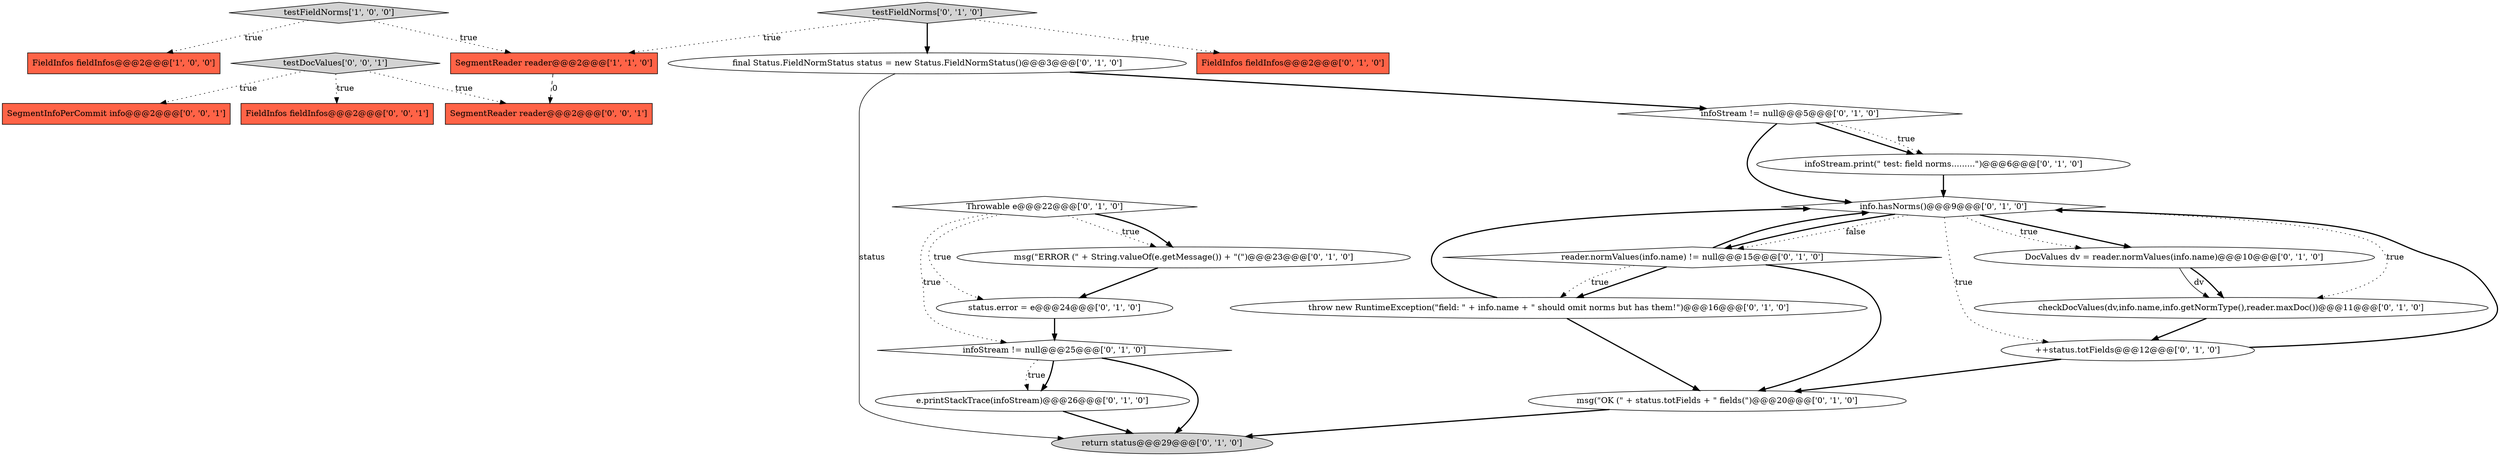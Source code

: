 digraph {
21 [style = filled, label = "SegmentInfoPerCommit info@@@2@@@['0', '0', '1']", fillcolor = tomato, shape = box image = "AAA0AAABBB3BBB"];
8 [style = filled, label = "FieldInfos fieldInfos@@@2@@@['0', '1', '0']", fillcolor = tomato, shape = box image = "AAA0AAABBB2BBB"];
2 [style = filled, label = "testFieldNorms['1', '0', '0']", fillcolor = lightgray, shape = diamond image = "AAA0AAABBB1BBB"];
18 [style = filled, label = "Throwable e@@@22@@@['0', '1', '0']", fillcolor = white, shape = diamond image = "AAA0AAABBB2BBB"];
15 [style = filled, label = "reader.normValues(info.name) != null@@@15@@@['0', '1', '0']", fillcolor = white, shape = diamond image = "AAA0AAABBB2BBB"];
4 [style = filled, label = "info.hasNorms()@@@9@@@['0', '1', '0']", fillcolor = white, shape = diamond image = "AAA0AAABBB2BBB"];
11 [style = filled, label = "final Status.FieldNormStatus status = new Status.FieldNormStatus()@@@3@@@['0', '1', '0']", fillcolor = white, shape = ellipse image = "AAA0AAABBB2BBB"];
3 [style = filled, label = "status.error = e@@@24@@@['0', '1', '0']", fillcolor = white, shape = ellipse image = "AAA0AAABBB2BBB"];
9 [style = filled, label = "checkDocValues(dv,info.name,info.getNormType(),reader.maxDoc())@@@11@@@['0', '1', '0']", fillcolor = white, shape = ellipse image = "AAA0AAABBB2BBB"];
14 [style = filled, label = "infoStream != null@@@25@@@['0', '1', '0']", fillcolor = white, shape = diamond image = "AAA0AAABBB2BBB"];
5 [style = filled, label = "msg(\"OK (\" + status.totFields + \" fields(\")@@@20@@@['0', '1', '0']", fillcolor = white, shape = ellipse image = "AAA0AAABBB2BBB"];
24 [style = filled, label = "SegmentReader reader@@@2@@@['0', '0', '1']", fillcolor = tomato, shape = box image = "AAA0AAABBB3BBB"];
1 [style = filled, label = "SegmentReader reader@@@2@@@['1', '1', '0']", fillcolor = tomato, shape = box image = "AAA0AAABBB1BBB"];
16 [style = filled, label = "infoStream != null@@@5@@@['0', '1', '0']", fillcolor = white, shape = diamond image = "AAA0AAABBB2BBB"];
20 [style = filled, label = "return status@@@29@@@['0', '1', '0']", fillcolor = lightgray, shape = ellipse image = "AAA0AAABBB2BBB"];
0 [style = filled, label = "FieldInfos fieldInfos@@@2@@@['1', '0', '0']", fillcolor = tomato, shape = box image = "AAA0AAABBB1BBB"];
6 [style = filled, label = "throw new RuntimeException(\"field: \" + info.name + \" should omit norms but has them!\")@@@16@@@['0', '1', '0']", fillcolor = white, shape = ellipse image = "AAA0AAABBB2BBB"];
17 [style = filled, label = "++status.totFields@@@12@@@['0', '1', '0']", fillcolor = white, shape = ellipse image = "AAA0AAABBB2BBB"];
10 [style = filled, label = "testFieldNorms['0', '1', '0']", fillcolor = lightgray, shape = diamond image = "AAA0AAABBB2BBB"];
13 [style = filled, label = "DocValues dv = reader.normValues(info.name)@@@10@@@['0', '1', '0']", fillcolor = white, shape = ellipse image = "AAA0AAABBB2BBB"];
23 [style = filled, label = "testDocValues['0', '0', '1']", fillcolor = lightgray, shape = diamond image = "AAA0AAABBB3BBB"];
22 [style = filled, label = "FieldInfos fieldInfos@@@2@@@['0', '0', '1']", fillcolor = tomato, shape = box image = "AAA0AAABBB3BBB"];
12 [style = filled, label = "infoStream.print(\" test: field norms.........\")@@@6@@@['0', '1', '0']", fillcolor = white, shape = ellipse image = "AAA0AAABBB2BBB"];
7 [style = filled, label = "msg(\"ERROR (\" + String.valueOf(e.getMessage()) + \"(\")@@@23@@@['0', '1', '0']", fillcolor = white, shape = ellipse image = "AAA0AAABBB2BBB"];
19 [style = filled, label = "e.printStackTrace(infoStream)@@@26@@@['0', '1', '0']", fillcolor = white, shape = ellipse image = "AAA0AAABBB2BBB"];
11->20 [style = solid, label="status"];
1->24 [style = dashed, label="0"];
18->3 [style = dotted, label="true"];
3->14 [style = bold, label=""];
10->1 [style = dotted, label="true"];
6->4 [style = bold, label=""];
16->4 [style = bold, label=""];
19->20 [style = bold, label=""];
12->4 [style = bold, label=""];
15->4 [style = bold, label=""];
23->24 [style = dotted, label="true"];
4->17 [style = dotted, label="true"];
11->16 [style = bold, label=""];
14->19 [style = bold, label=""];
10->11 [style = bold, label=""];
15->6 [style = bold, label=""];
15->6 [style = dotted, label="true"];
13->9 [style = solid, label="dv"];
18->14 [style = dotted, label="true"];
17->4 [style = bold, label=""];
16->12 [style = bold, label=""];
2->1 [style = dotted, label="true"];
7->3 [style = bold, label=""];
16->12 [style = dotted, label="true"];
23->22 [style = dotted, label="true"];
23->21 [style = dotted, label="true"];
18->7 [style = dotted, label="true"];
10->8 [style = dotted, label="true"];
9->17 [style = bold, label=""];
5->20 [style = bold, label=""];
15->5 [style = bold, label=""];
6->5 [style = bold, label=""];
14->19 [style = dotted, label="true"];
4->9 [style = dotted, label="true"];
4->13 [style = bold, label=""];
13->9 [style = bold, label=""];
2->0 [style = dotted, label="true"];
4->13 [style = dotted, label="true"];
4->15 [style = bold, label=""];
17->5 [style = bold, label=""];
14->20 [style = bold, label=""];
4->15 [style = dotted, label="false"];
18->7 [style = bold, label=""];
}
